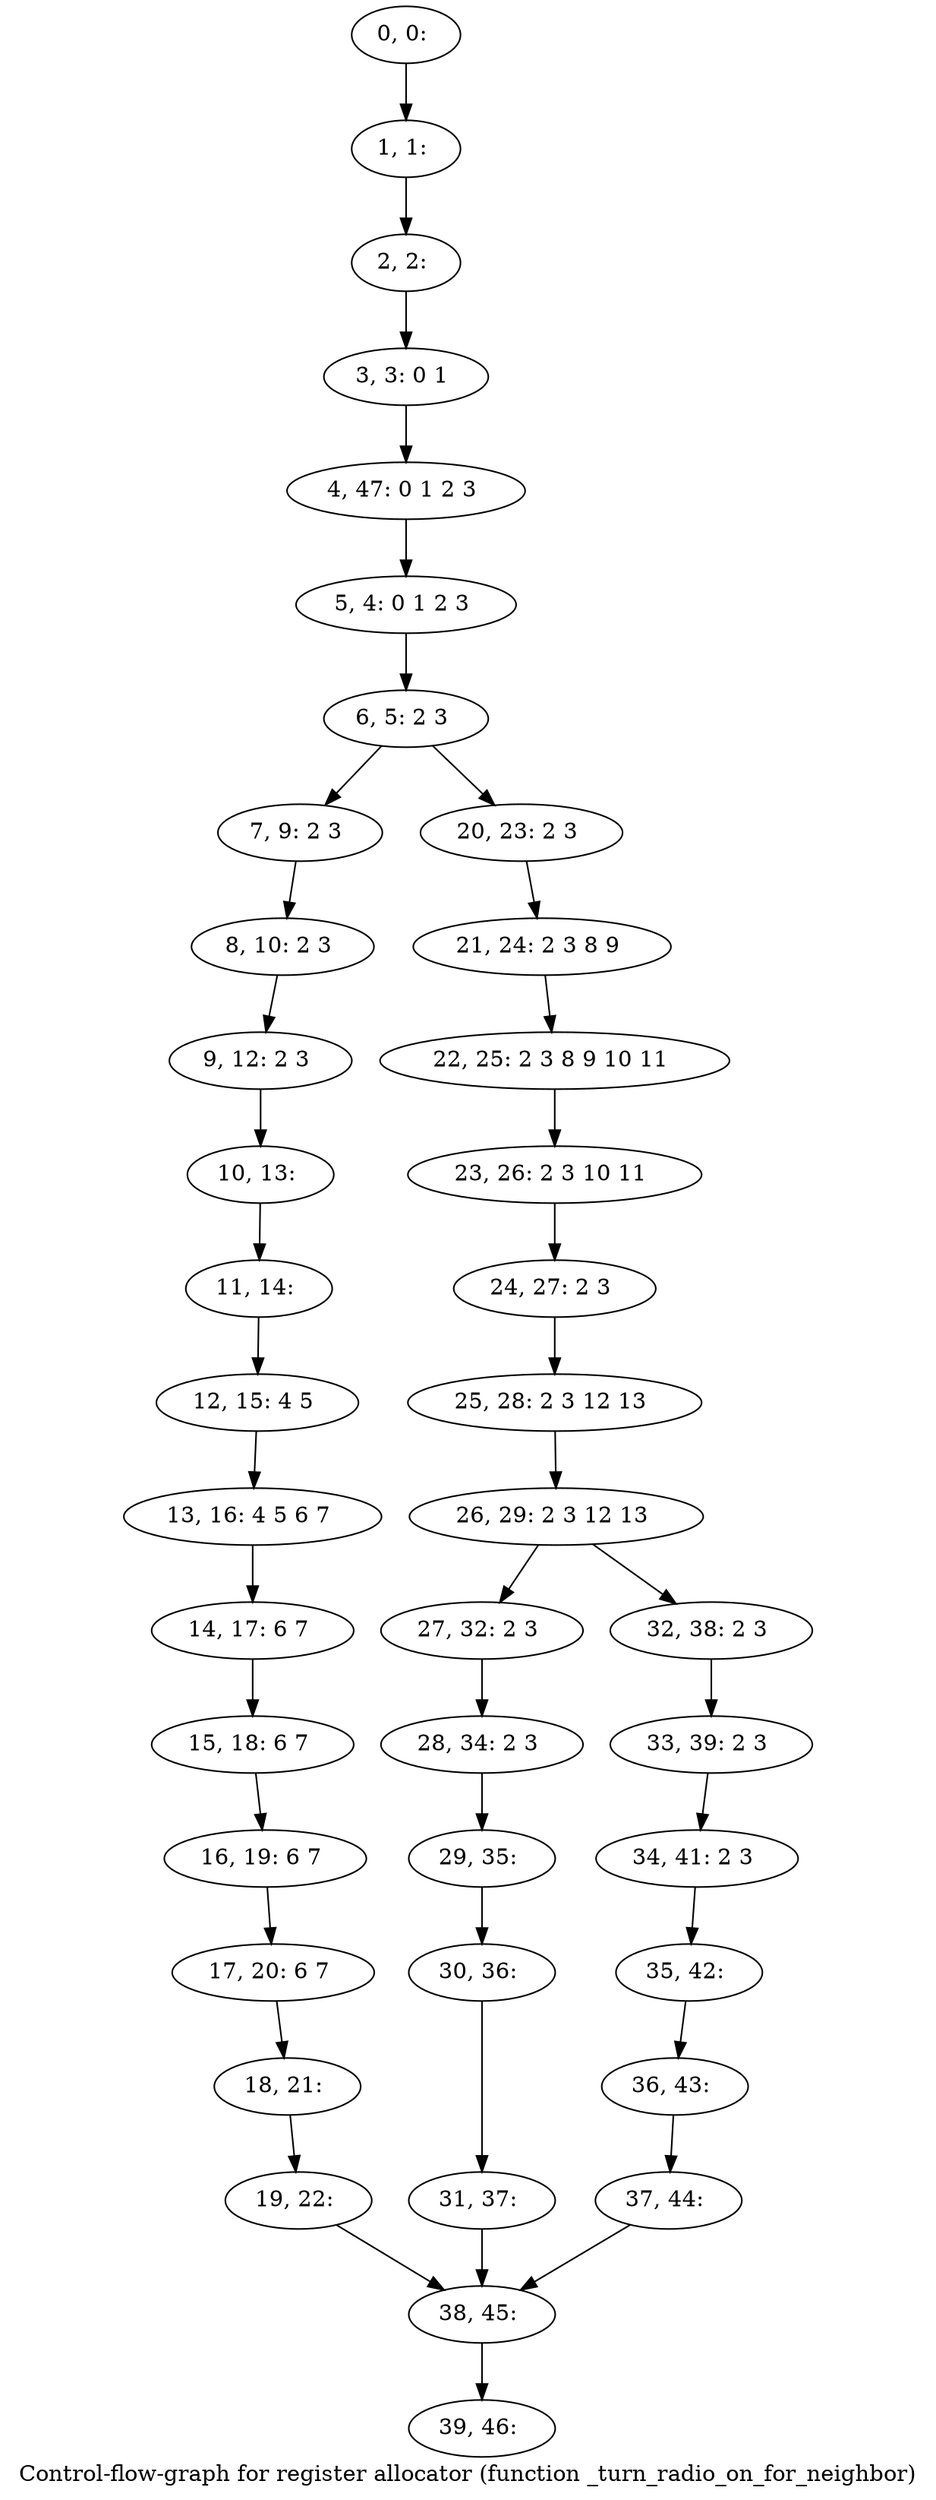 digraph G {
graph [label="Control-flow-graph for register allocator (function _turn_radio_on_for_neighbor)"]
0[label="0, 0: "];
1[label="1, 1: "];
2[label="2, 2: "];
3[label="3, 3: 0 1 "];
4[label="4, 47: 0 1 2 3 "];
5[label="5, 4: 0 1 2 3 "];
6[label="6, 5: 2 3 "];
7[label="7, 9: 2 3 "];
8[label="8, 10: 2 3 "];
9[label="9, 12: 2 3 "];
10[label="10, 13: "];
11[label="11, 14: "];
12[label="12, 15: 4 5 "];
13[label="13, 16: 4 5 6 7 "];
14[label="14, 17: 6 7 "];
15[label="15, 18: 6 7 "];
16[label="16, 19: 6 7 "];
17[label="17, 20: 6 7 "];
18[label="18, 21: "];
19[label="19, 22: "];
20[label="20, 23: 2 3 "];
21[label="21, 24: 2 3 8 9 "];
22[label="22, 25: 2 3 8 9 10 11 "];
23[label="23, 26: 2 3 10 11 "];
24[label="24, 27: 2 3 "];
25[label="25, 28: 2 3 12 13 "];
26[label="26, 29: 2 3 12 13 "];
27[label="27, 32: 2 3 "];
28[label="28, 34: 2 3 "];
29[label="29, 35: "];
30[label="30, 36: "];
31[label="31, 37: "];
32[label="32, 38: 2 3 "];
33[label="33, 39: 2 3 "];
34[label="34, 41: 2 3 "];
35[label="35, 42: "];
36[label="36, 43: "];
37[label="37, 44: "];
38[label="38, 45: "];
39[label="39, 46: "];
0->1 ;
1->2 ;
2->3 ;
3->4 ;
4->5 ;
5->6 ;
6->7 ;
6->20 ;
7->8 ;
8->9 ;
9->10 ;
10->11 ;
11->12 ;
12->13 ;
13->14 ;
14->15 ;
15->16 ;
16->17 ;
17->18 ;
18->19 ;
19->38 ;
20->21 ;
21->22 ;
22->23 ;
23->24 ;
24->25 ;
25->26 ;
26->27 ;
26->32 ;
27->28 ;
28->29 ;
29->30 ;
30->31 ;
31->38 ;
32->33 ;
33->34 ;
34->35 ;
35->36 ;
36->37 ;
37->38 ;
38->39 ;
}
